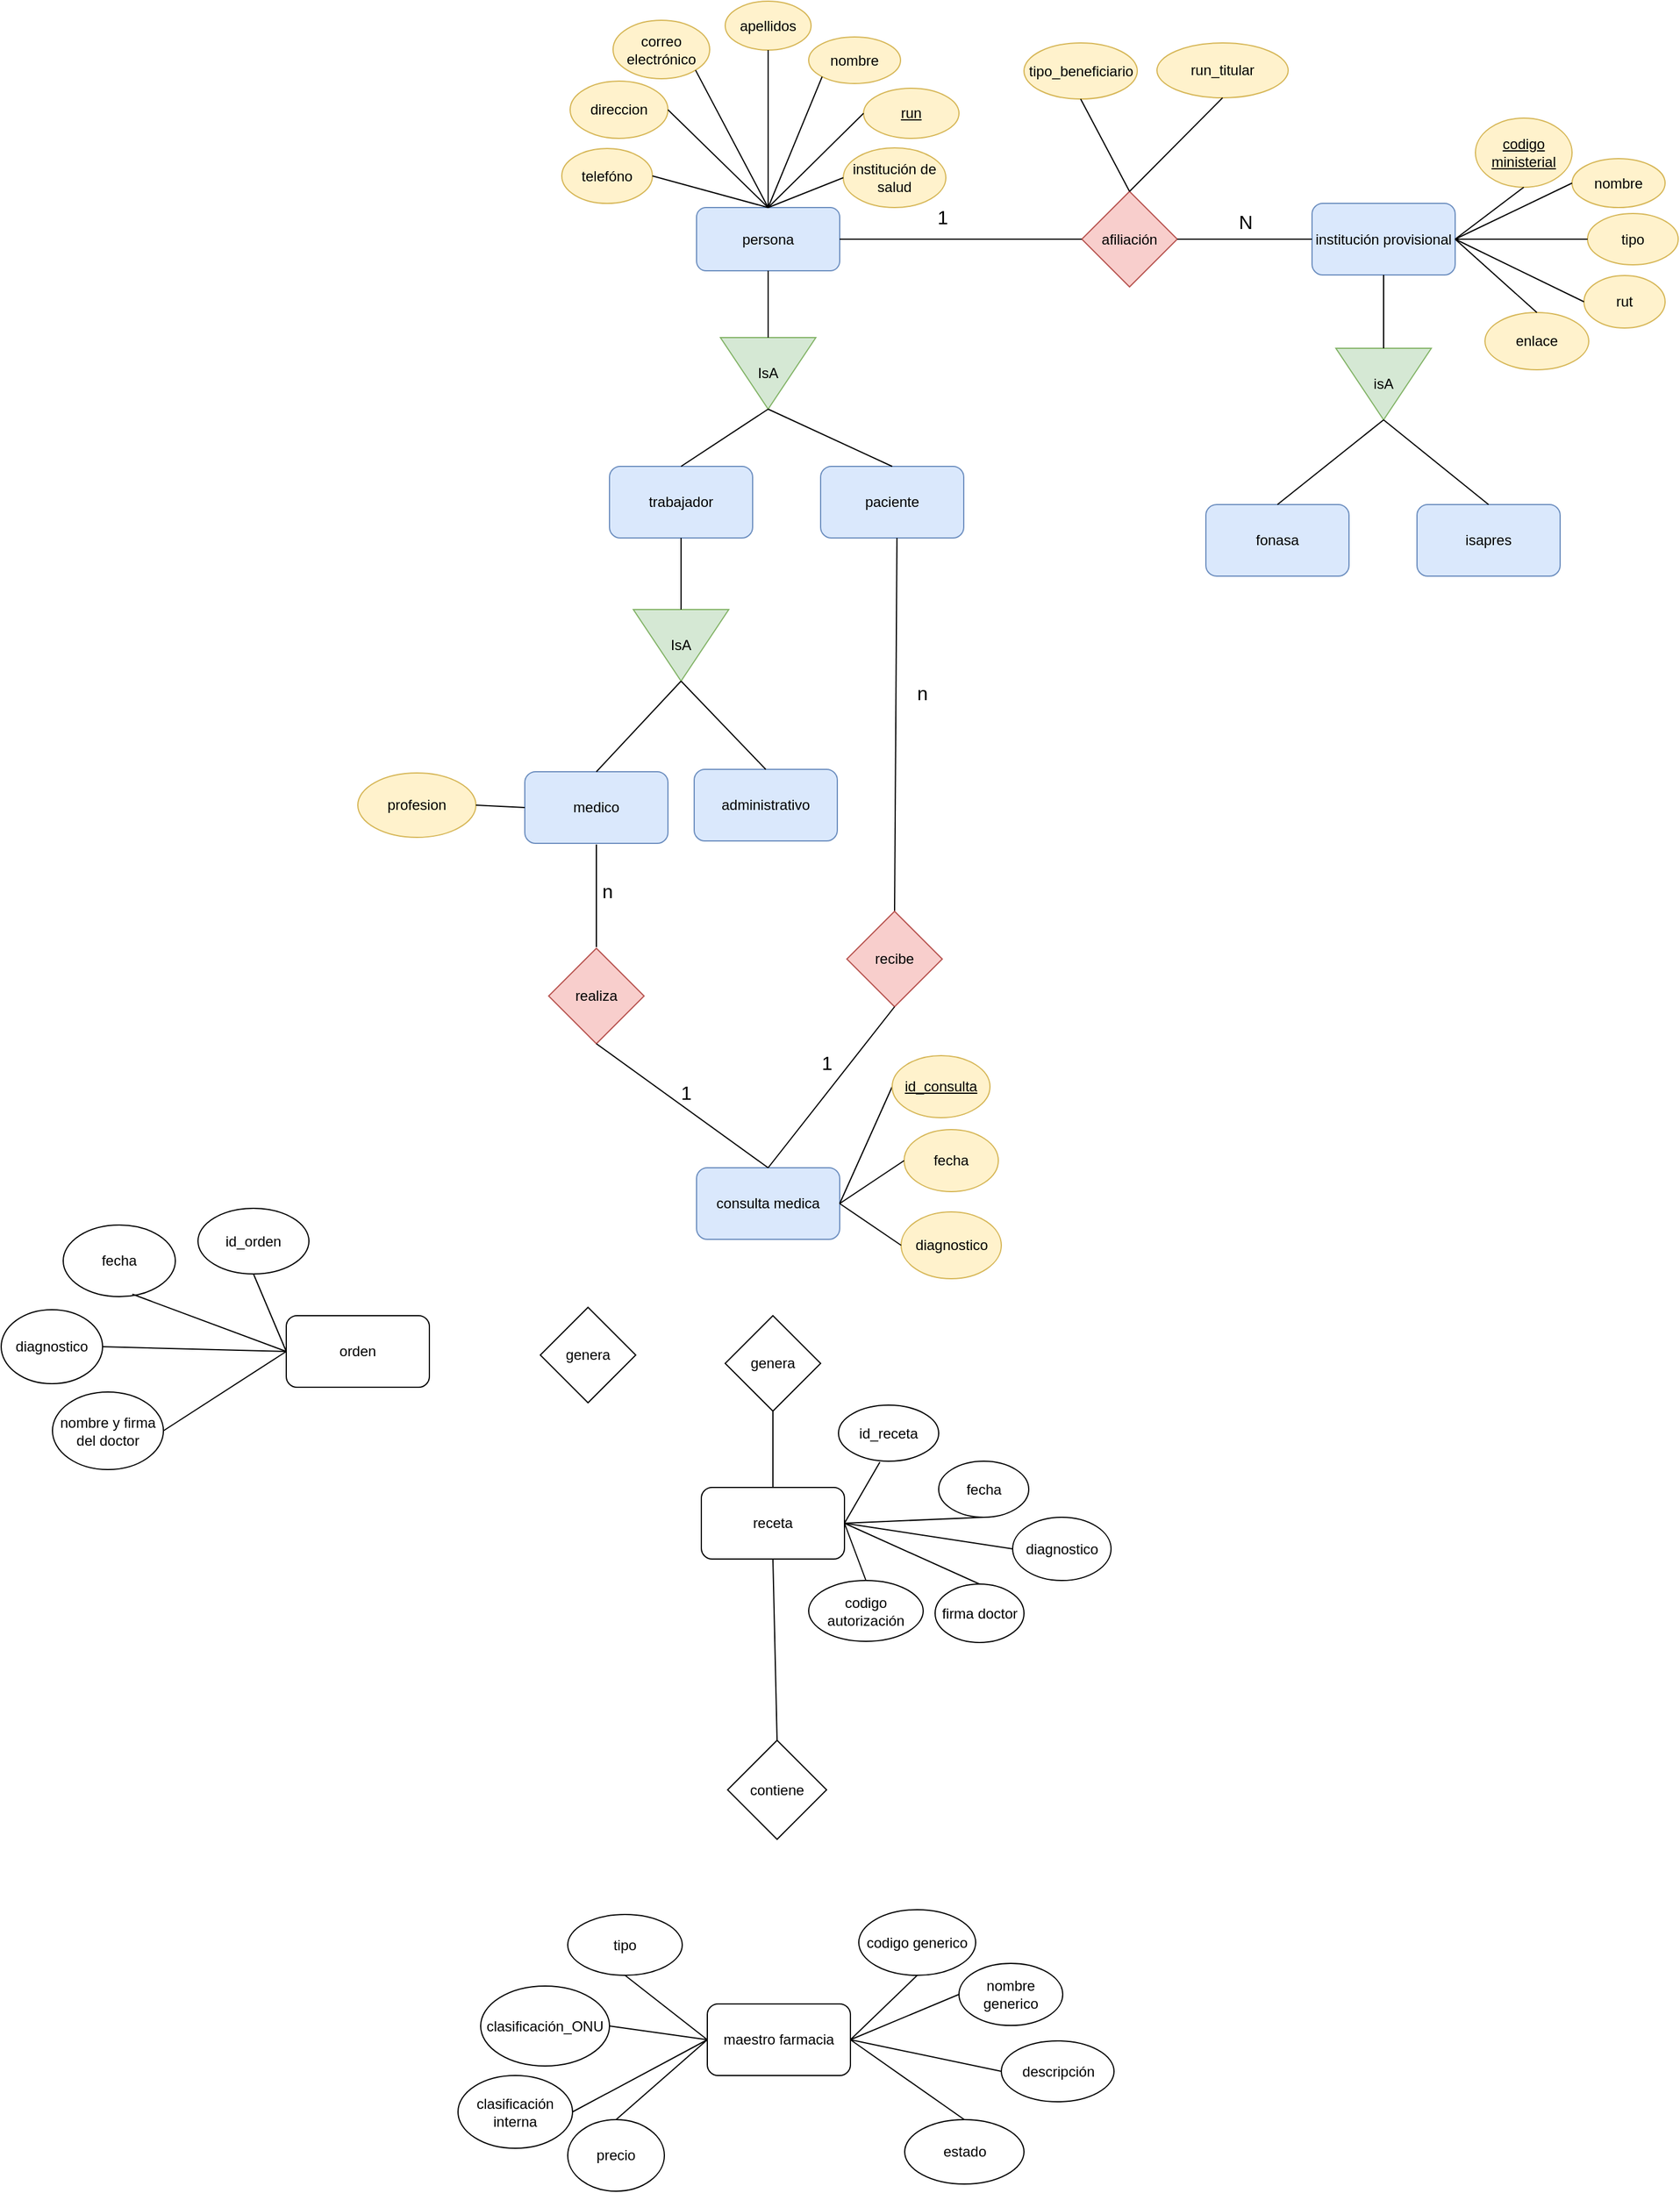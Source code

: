 <mxfile version="28.2.1">
  <diagram id="5fbcG3KwnYf6Rpxg08Wx" name="Página-1">
    <mxGraphModel dx="1270" dy="323" grid="0" gridSize="10" guides="1" tooltips="1" connect="1" arrows="1" fold="1" page="0" pageScale="1" pageWidth="827" pageHeight="1169" math="0" shadow="0">
      <root>
        <mxCell id="0" />
        <mxCell id="1" parent="0" />
        <mxCell id="uRwzK3sYCpa1AdK9t9Te-31" value="persona" style="rounded=1;whiteSpace=wrap;html=1;fillColor=#dae8fc;strokeColor=#6c8ebf;" vertex="1" parent="1">
          <mxGeometry x="138" y="909" width="120" height="53" as="geometry" />
        </mxCell>
        <mxCell id="uRwzK3sYCpa1AdK9t9Te-32" value="&lt;u&gt;run&lt;/u&gt;" style="ellipse;whiteSpace=wrap;html=1;fillColor=#fff2cc;strokeColor=#d6b656;" vertex="1" parent="1">
          <mxGeometry x="278" y="809" width="80" height="42" as="geometry" />
        </mxCell>
        <mxCell id="uRwzK3sYCpa1AdK9t9Te-33" value="nombre" style="ellipse;whiteSpace=wrap;html=1;fillColor=#fff2cc;strokeColor=#d6b656;" vertex="1" parent="1">
          <mxGeometry x="232" y="766" width="77" height="39" as="geometry" />
        </mxCell>
        <mxCell id="uRwzK3sYCpa1AdK9t9Te-34" value="apellidos" style="ellipse;whiteSpace=wrap;html=1;fillColor=#fff2cc;strokeColor=#d6b656;" vertex="1" parent="1">
          <mxGeometry x="162" y="736" width="72" height="41" as="geometry" />
        </mxCell>
        <mxCell id="uRwzK3sYCpa1AdK9t9Te-35" value="direccion" style="ellipse;whiteSpace=wrap;html=1;fillColor=#fff2cc;strokeColor=#d6b656;" vertex="1" parent="1">
          <mxGeometry x="32" y="803" width="82" height="48" as="geometry" />
        </mxCell>
        <mxCell id="uRwzK3sYCpa1AdK9t9Te-36" value="telefóno" style="ellipse;whiteSpace=wrap;html=1;fillColor=#fff2cc;strokeColor=#d6b656;" vertex="1" parent="1">
          <mxGeometry x="25" y="859.5" width="76" height="46" as="geometry" />
        </mxCell>
        <mxCell id="uRwzK3sYCpa1AdK9t9Te-37" value="correo electrónico" style="ellipse;whiteSpace=wrap;html=1;fillColor=#fff2cc;strokeColor=#d6b656;" vertex="1" parent="1">
          <mxGeometry x="68" y="752" width="81" height="49" as="geometry" />
        </mxCell>
        <mxCell id="uRwzK3sYCpa1AdK9t9Te-38" value="IsA" style="triangle;whiteSpace=wrap;html=1;direction=south;fillColor=#d5e8d4;strokeColor=#82b366;" vertex="1" parent="1">
          <mxGeometry x="158" y="1018" width="80" height="60" as="geometry" />
        </mxCell>
        <mxCell id="uRwzK3sYCpa1AdK9t9Te-40" value="trabajador" style="rounded=1;whiteSpace=wrap;html=1;fillColor=#dae8fc;strokeColor=#6c8ebf;" vertex="1" parent="1">
          <mxGeometry x="65" y="1126" width="120" height="60" as="geometry" />
        </mxCell>
        <mxCell id="uRwzK3sYCpa1AdK9t9Te-41" value="paciente" style="rounded=1;whiteSpace=wrap;html=1;fillColor=#dae8fc;strokeColor=#6c8ebf;" vertex="1" parent="1">
          <mxGeometry x="242" y="1126" width="120" height="60" as="geometry" />
        </mxCell>
        <mxCell id="uRwzK3sYCpa1AdK9t9Te-42" value="IsA" style="triangle;whiteSpace=wrap;html=1;direction=south;fillColor=#d5e8d4;strokeColor=#82b366;" vertex="1" parent="1">
          <mxGeometry x="85" y="1246" width="80" height="60" as="geometry" />
        </mxCell>
        <mxCell id="uRwzK3sYCpa1AdK9t9Te-43" value="medico" style="rounded=1;whiteSpace=wrap;html=1;fillColor=#dae8fc;strokeColor=#6c8ebf;" vertex="1" parent="1">
          <mxGeometry x="-6" y="1382" width="120" height="60" as="geometry" />
        </mxCell>
        <mxCell id="uRwzK3sYCpa1AdK9t9Te-44" value="administrativo" style="rounded=1;whiteSpace=wrap;html=1;fillColor=#dae8fc;strokeColor=#6c8ebf;" vertex="1" parent="1">
          <mxGeometry x="136" y="1380" width="120" height="60" as="geometry" />
        </mxCell>
        <mxCell id="uRwzK3sYCpa1AdK9t9Te-45" value="profesion" style="ellipse;whiteSpace=wrap;html=1;fillColor=#fff2cc;strokeColor=#d6b656;" vertex="1" parent="1">
          <mxGeometry x="-146" y="1383" width="99" height="54" as="geometry" />
        </mxCell>
        <mxCell id="uRwzK3sYCpa1AdK9t9Te-47" value="" style="endArrow=none;html=1;rounded=0;fontSize=12;startSize=8;endSize=8;curved=1;" edge="1" parent="1">
          <mxGeometry width="50" height="50" relative="1" as="geometry">
            <mxPoint x="304" y="1501" as="sourcePoint" />
            <mxPoint x="306" y="1186" as="targetPoint" />
          </mxGeometry>
        </mxCell>
        <mxCell id="uRwzK3sYCpa1AdK9t9Te-48" value="" style="endArrow=none;html=1;rounded=0;fontSize=12;startSize=8;endSize=8;curved=1;" edge="1" parent="1">
          <mxGeometry width="50" height="50" relative="1" as="geometry">
            <mxPoint x="54" y="1529" as="sourcePoint" />
            <mxPoint x="54" y="1443" as="targetPoint" />
          </mxGeometry>
        </mxCell>
        <mxCell id="uRwzK3sYCpa1AdK9t9Te-49" value="recibe" style="rhombus;whiteSpace=wrap;html=1;fillColor=#f8cecc;strokeColor=#b85450;" vertex="1" parent="1">
          <mxGeometry x="264" y="1499" width="80" height="80" as="geometry" />
        </mxCell>
        <mxCell id="uRwzK3sYCpa1AdK9t9Te-50" value="realiza" style="rhombus;whiteSpace=wrap;html=1;fillColor=#f8cecc;strokeColor=#b85450;" vertex="1" parent="1">
          <mxGeometry x="14" y="1530" width="80" height="80" as="geometry" />
        </mxCell>
        <mxCell id="uRwzK3sYCpa1AdK9t9Te-51" value="consulta medica" style="rounded=1;whiteSpace=wrap;html=1;fillColor=#dae8fc;strokeColor=#6c8ebf;" vertex="1" parent="1">
          <mxGeometry x="138" y="1714" width="120" height="60" as="geometry" />
        </mxCell>
        <mxCell id="uRwzK3sYCpa1AdK9t9Te-52" value="" style="endArrow=none;html=1;rounded=0;fontSize=12;startSize=8;endSize=8;curved=1;entryX=0.5;entryY=1;entryDx=0;entryDy=0;exitX=0.5;exitY=0;exitDx=0;exitDy=0;" edge="1" parent="1" source="uRwzK3sYCpa1AdK9t9Te-51" target="uRwzK3sYCpa1AdK9t9Te-49">
          <mxGeometry width="50" height="50" relative="1" as="geometry">
            <mxPoint x="210" y="1680" as="sourcePoint" />
            <mxPoint x="260" y="1630" as="targetPoint" />
          </mxGeometry>
        </mxCell>
        <mxCell id="uRwzK3sYCpa1AdK9t9Te-53" value="" style="endArrow=none;html=1;rounded=0;fontSize=12;startSize=8;endSize=8;curved=1;entryX=0.5;entryY=1;entryDx=0;entryDy=0;exitX=0.5;exitY=0;exitDx=0;exitDy=0;" edge="1" parent="1" source="uRwzK3sYCpa1AdK9t9Te-51" target="uRwzK3sYCpa1AdK9t9Te-50">
          <mxGeometry width="50" height="50" relative="1" as="geometry">
            <mxPoint x="210" y="1680" as="sourcePoint" />
            <mxPoint x="260" y="1630" as="targetPoint" />
          </mxGeometry>
        </mxCell>
        <mxCell id="uRwzK3sYCpa1AdK9t9Te-54" value="" style="endArrow=none;html=1;rounded=0;fontSize=12;startSize=8;endSize=8;curved=1;entryX=1;entryY=0.5;entryDx=0;entryDy=0;exitX=0;exitY=0.5;exitDx=0;exitDy=0;" edge="1" parent="1" source="uRwzK3sYCpa1AdK9t9Te-55" target="uRwzK3sYCpa1AdK9t9Te-51">
          <mxGeometry width="50" height="50" relative="1" as="geometry">
            <mxPoint x="333" y="1696" as="sourcePoint" />
            <mxPoint x="260" y="1809" as="targetPoint" />
          </mxGeometry>
        </mxCell>
        <mxCell id="uRwzK3sYCpa1AdK9t9Te-55" value="&lt;u&gt;id_consulta&lt;/u&gt;" style="ellipse;whiteSpace=wrap;html=1;fillColor=#fff2cc;strokeColor=#d6b656;" vertex="1" parent="1">
          <mxGeometry x="302" y="1620" width="82" height="52" as="geometry" />
        </mxCell>
        <mxCell id="uRwzK3sYCpa1AdK9t9Te-56" value="fecha" style="ellipse;whiteSpace=wrap;html=1;fillColor=#fff2cc;strokeColor=#d6b656;" vertex="1" parent="1">
          <mxGeometry x="312" y="1682" width="79" height="52" as="geometry" />
        </mxCell>
        <mxCell id="uRwzK3sYCpa1AdK9t9Te-57" value="" style="endArrow=none;html=1;rounded=0;fontSize=12;startSize=8;endSize=8;curved=1;entryX=0;entryY=0.5;entryDx=0;entryDy=0;exitX=1;exitY=0.5;exitDx=0;exitDy=0;" edge="1" parent="1" source="uRwzK3sYCpa1AdK9t9Te-51" target="uRwzK3sYCpa1AdK9t9Te-56">
          <mxGeometry width="50" height="50" relative="1" as="geometry">
            <mxPoint x="260" y="1738" as="sourcePoint" />
            <mxPoint x="260" y="1809" as="targetPoint" />
          </mxGeometry>
        </mxCell>
        <mxCell id="uRwzK3sYCpa1AdK9t9Te-58" value="diagnostico" style="ellipse;whiteSpace=wrap;html=1;fillColor=#fff2cc;strokeColor=#d6b656;" vertex="1" parent="1">
          <mxGeometry x="309.5" y="1751" width="84" height="56" as="geometry" />
        </mxCell>
        <mxCell id="uRwzK3sYCpa1AdK9t9Te-59" value="" style="endArrow=none;html=1;rounded=0;fontSize=12;startSize=8;endSize=8;curved=1;entryX=1;entryY=0.5;entryDx=0;entryDy=0;exitX=0;exitY=0.5;exitDx=0;exitDy=0;" edge="1" parent="1" source="uRwzK3sYCpa1AdK9t9Te-58" target="uRwzK3sYCpa1AdK9t9Te-51">
          <mxGeometry width="50" height="50" relative="1" as="geometry">
            <mxPoint x="210" y="1859" as="sourcePoint" />
            <mxPoint x="260" y="1809" as="targetPoint" />
          </mxGeometry>
        </mxCell>
        <mxCell id="uRwzK3sYCpa1AdK9t9Te-62" value="genera" style="rhombus;whiteSpace=wrap;html=1;" vertex="1" parent="1">
          <mxGeometry x="162" y="1838" width="80" height="80" as="geometry" />
        </mxCell>
        <mxCell id="uRwzK3sYCpa1AdK9t9Te-63" value="receta" style="rounded=1;whiteSpace=wrap;html=1;" vertex="1" parent="1">
          <mxGeometry x="142" y="1982" width="120" height="60" as="geometry" />
        </mxCell>
        <mxCell id="uRwzK3sYCpa1AdK9t9Te-64" value="id_receta" style="ellipse;whiteSpace=wrap;html=1;" vertex="1" parent="1">
          <mxGeometry x="257" y="1913" width="84" height="47" as="geometry" />
        </mxCell>
        <mxCell id="uRwzK3sYCpa1AdK9t9Te-65" value="fecha" style="ellipse;whiteSpace=wrap;html=1;" vertex="1" parent="1">
          <mxGeometry x="341" y="1960" width="75.5" height="47" as="geometry" />
        </mxCell>
        <mxCell id="uRwzK3sYCpa1AdK9t9Te-66" value="diagnostico" style="ellipse;whiteSpace=wrap;html=1;" vertex="1" parent="1">
          <mxGeometry x="403" y="2007" width="82.5" height="53" as="geometry" />
        </mxCell>
        <mxCell id="uRwzK3sYCpa1AdK9t9Te-67" value="firma doctor" style="ellipse;whiteSpace=wrap;html=1;" vertex="1" parent="1">
          <mxGeometry x="338" y="2063" width="74.5" height="49" as="geometry" />
        </mxCell>
        <mxCell id="uRwzK3sYCpa1AdK9t9Te-68" value="codigo autorización" style="ellipse;whiteSpace=wrap;html=1;" vertex="1" parent="1">
          <mxGeometry x="232" y="2060" width="96" height="51" as="geometry" />
        </mxCell>
        <mxCell id="uRwzK3sYCpa1AdK9t9Te-69" value="contiene" style="rhombus;whiteSpace=wrap;html=1;" vertex="1" parent="1">
          <mxGeometry x="164" y="2194" width="83" height="83" as="geometry" />
        </mxCell>
        <mxCell id="uRwzK3sYCpa1AdK9t9Te-71" value="maestro farmacia" style="rounded=1;whiteSpace=wrap;html=1;" vertex="1" parent="1">
          <mxGeometry x="147" y="2415" width="120" height="60" as="geometry" />
        </mxCell>
        <mxCell id="uRwzK3sYCpa1AdK9t9Te-72" value="codigo generico" style="ellipse;whiteSpace=wrap;html=1;" vertex="1" parent="1">
          <mxGeometry x="274" y="2336" width="98" height="55" as="geometry" />
        </mxCell>
        <mxCell id="uRwzK3sYCpa1AdK9t9Te-73" value="nombre generico" style="ellipse;whiteSpace=wrap;html=1;" vertex="1" parent="1">
          <mxGeometry x="358" y="2381" width="87" height="52" as="geometry" />
        </mxCell>
        <mxCell id="uRwzK3sYCpa1AdK9t9Te-74" value="descripción" style="ellipse;whiteSpace=wrap;html=1;" vertex="1" parent="1">
          <mxGeometry x="393.5" y="2446" width="94.5" height="51" as="geometry" />
        </mxCell>
        <mxCell id="uRwzK3sYCpa1AdK9t9Te-75" value="tipo" style="ellipse;whiteSpace=wrap;html=1;" vertex="1" parent="1">
          <mxGeometry x="30" y="2340" width="96" height="51" as="geometry" />
        </mxCell>
        <mxCell id="uRwzK3sYCpa1AdK9t9Te-76" value="clasificación_ONU" style="ellipse;whiteSpace=wrap;html=1;" vertex="1" parent="1">
          <mxGeometry x="-43" y="2400" width="108" height="67" as="geometry" />
        </mxCell>
        <mxCell id="uRwzK3sYCpa1AdK9t9Te-77" value="clasificación interna" style="ellipse;whiteSpace=wrap;html=1;" vertex="1" parent="1">
          <mxGeometry x="-62" y="2475" width="96" height="61" as="geometry" />
        </mxCell>
        <mxCell id="uRwzK3sYCpa1AdK9t9Te-78" value="precio" style="ellipse;whiteSpace=wrap;html=1;" vertex="1" parent="1">
          <mxGeometry x="30" y="2512" width="81" height="60" as="geometry" />
        </mxCell>
        <mxCell id="uRwzK3sYCpa1AdK9t9Te-79" value="estado" style="ellipse;whiteSpace=wrap;html=1;" vertex="1" parent="1">
          <mxGeometry x="312.5" y="2512" width="100" height="54" as="geometry" />
        </mxCell>
        <mxCell id="uRwzK3sYCpa1AdK9t9Te-80" value="genera" style="rhombus;whiteSpace=wrap;html=1;" vertex="1" parent="1">
          <mxGeometry x="7" y="1831" width="80" height="80" as="geometry" />
        </mxCell>
        <mxCell id="uRwzK3sYCpa1AdK9t9Te-81" value="orden" style="rounded=1;whiteSpace=wrap;html=1;" vertex="1" parent="1">
          <mxGeometry x="-206" y="1838" width="120" height="60" as="geometry" />
        </mxCell>
        <mxCell id="uRwzK3sYCpa1AdK9t9Te-82" value="" style="endArrow=none;html=1;rounded=0;fontSize=12;startSize=8;endSize=8;curved=1;entryX=0.5;entryY=1;entryDx=0;entryDy=0;exitX=0.5;exitY=0;exitDx=0;exitDy=0;" edge="1" parent="1" source="uRwzK3sYCpa1AdK9t9Te-63" target="uRwzK3sYCpa1AdK9t9Te-62">
          <mxGeometry width="50" height="50" relative="1" as="geometry">
            <mxPoint x="201" y="1982" as="sourcePoint" />
            <mxPoint x="201" y="1927" as="targetPoint" />
          </mxGeometry>
        </mxCell>
        <mxCell id="uRwzK3sYCpa1AdK9t9Te-83" value="" style="endArrow=none;html=1;rounded=0;fontSize=12;startSize=8;endSize=8;curved=1;entryX=0.413;entryY=1.016;entryDx=0;entryDy=0;entryPerimeter=0;exitX=1;exitY=0.5;exitDx=0;exitDy=0;" edge="1" parent="1" source="uRwzK3sYCpa1AdK9t9Te-63" target="uRwzK3sYCpa1AdK9t9Te-64">
          <mxGeometry width="50" height="50" relative="1" as="geometry">
            <mxPoint x="201" y="1982" as="sourcePoint" />
            <mxPoint x="251" y="1932" as="targetPoint" />
          </mxGeometry>
        </mxCell>
        <mxCell id="uRwzK3sYCpa1AdK9t9Te-84" value="" style="endArrow=none;html=1;rounded=0;fontSize=12;startSize=8;endSize=8;curved=1;entryX=0.5;entryY=1;entryDx=0;entryDy=0;exitX=1;exitY=0.5;exitDx=0;exitDy=0;" edge="1" parent="1" source="uRwzK3sYCpa1AdK9t9Te-63" target="uRwzK3sYCpa1AdK9t9Te-65">
          <mxGeometry width="50" height="50" relative="1" as="geometry">
            <mxPoint x="201" y="1982" as="sourcePoint" />
            <mxPoint x="251" y="1932" as="targetPoint" />
          </mxGeometry>
        </mxCell>
        <mxCell id="uRwzK3sYCpa1AdK9t9Te-85" value="" style="endArrow=none;html=1;rounded=0;fontSize=12;startSize=8;endSize=8;curved=1;entryX=0;entryY=0.5;entryDx=0;entryDy=0;exitX=1;exitY=0.5;exitDx=0;exitDy=0;" edge="1" parent="1" source="uRwzK3sYCpa1AdK9t9Te-63" target="uRwzK3sYCpa1AdK9t9Te-66">
          <mxGeometry width="50" height="50" relative="1" as="geometry">
            <mxPoint x="201" y="1982" as="sourcePoint" />
            <mxPoint x="251" y="1932" as="targetPoint" />
          </mxGeometry>
        </mxCell>
        <mxCell id="uRwzK3sYCpa1AdK9t9Te-86" value="" style="endArrow=none;html=1;rounded=0;fontSize=12;startSize=8;endSize=8;curved=1;entryX=0.5;entryY=0;entryDx=0;entryDy=0;exitX=1;exitY=0.5;exitDx=0;exitDy=0;" edge="1" parent="1" source="uRwzK3sYCpa1AdK9t9Te-63" target="uRwzK3sYCpa1AdK9t9Te-67">
          <mxGeometry width="50" height="50" relative="1" as="geometry">
            <mxPoint x="201" y="1982" as="sourcePoint" />
            <mxPoint x="251" y="1932" as="targetPoint" />
          </mxGeometry>
        </mxCell>
        <mxCell id="uRwzK3sYCpa1AdK9t9Te-87" value="" style="endArrow=none;html=1;rounded=0;fontSize=12;startSize=8;endSize=8;curved=1;entryX=0.5;entryY=0;entryDx=0;entryDy=0;exitX=1;exitY=0.5;exitDx=0;exitDy=0;" edge="1" parent="1" source="uRwzK3sYCpa1AdK9t9Te-63" target="uRwzK3sYCpa1AdK9t9Te-68">
          <mxGeometry width="50" height="50" relative="1" as="geometry">
            <mxPoint x="201" y="1982" as="sourcePoint" />
            <mxPoint x="251" y="1932" as="targetPoint" />
          </mxGeometry>
        </mxCell>
        <mxCell id="uRwzK3sYCpa1AdK9t9Te-88" value="" style="endArrow=none;html=1;rounded=0;fontSize=12;startSize=8;endSize=8;curved=1;entryX=0.5;entryY=1;entryDx=0;entryDy=0;exitX=0.5;exitY=0;exitDx=0;exitDy=0;" edge="1" parent="1" source="uRwzK3sYCpa1AdK9t9Te-69" target="uRwzK3sYCpa1AdK9t9Te-63">
          <mxGeometry width="50" height="50" relative="1" as="geometry">
            <mxPoint x="261" y="2279" as="sourcePoint" />
            <mxPoint x="208" y="2083" as="targetPoint" />
          </mxGeometry>
        </mxCell>
        <mxCell id="uRwzK3sYCpa1AdK9t9Te-89" value="" style="endArrow=none;html=1;rounded=0;fontSize=12;startSize=8;endSize=8;curved=1;entryX=0.5;entryY=1;entryDx=0;entryDy=0;exitX=1;exitY=0.5;exitDx=0;exitDy=0;" edge="1" parent="1" source="uRwzK3sYCpa1AdK9t9Te-71" target="uRwzK3sYCpa1AdK9t9Te-72">
          <mxGeometry width="50" height="50" relative="1" as="geometry">
            <mxPoint x="261" y="2428" as="sourcePoint" />
            <mxPoint x="311" y="2378" as="targetPoint" />
          </mxGeometry>
        </mxCell>
        <mxCell id="uRwzK3sYCpa1AdK9t9Te-90" value="" style="endArrow=none;html=1;rounded=0;fontSize=12;startSize=8;endSize=8;curved=1;exitX=1;exitY=0.5;exitDx=0;exitDy=0;entryX=0;entryY=0.5;entryDx=0;entryDy=0;" edge="1" parent="1" source="uRwzK3sYCpa1AdK9t9Te-71" target="uRwzK3sYCpa1AdK9t9Te-73">
          <mxGeometry width="50" height="50" relative="1" as="geometry">
            <mxPoint x="261" y="2428" as="sourcePoint" />
            <mxPoint x="361" y="2407" as="targetPoint" />
          </mxGeometry>
        </mxCell>
        <mxCell id="uRwzK3sYCpa1AdK9t9Te-91" value="" style="endArrow=none;html=1;rounded=0;fontSize=12;startSize=8;endSize=8;curved=1;exitX=1;exitY=0.5;exitDx=0;exitDy=0;entryX=0;entryY=0.5;entryDx=0;entryDy=0;" edge="1" parent="1" source="uRwzK3sYCpa1AdK9t9Te-71" target="uRwzK3sYCpa1AdK9t9Te-74">
          <mxGeometry width="50" height="50" relative="1" as="geometry">
            <mxPoint x="261" y="2428" as="sourcePoint" />
            <mxPoint x="311" y="2378" as="targetPoint" />
          </mxGeometry>
        </mxCell>
        <mxCell id="uRwzK3sYCpa1AdK9t9Te-92" value="" style="endArrow=none;html=1;rounded=0;fontSize=12;startSize=8;endSize=8;curved=1;exitX=1;exitY=0.5;exitDx=0;exitDy=0;entryX=0.5;entryY=0;entryDx=0;entryDy=0;" edge="1" parent="1" source="uRwzK3sYCpa1AdK9t9Te-71" target="uRwzK3sYCpa1AdK9t9Te-79">
          <mxGeometry width="50" height="50" relative="1" as="geometry">
            <mxPoint x="261" y="2428" as="sourcePoint" />
            <mxPoint x="311" y="2378" as="targetPoint" />
          </mxGeometry>
        </mxCell>
        <mxCell id="uRwzK3sYCpa1AdK9t9Te-93" value="" style="endArrow=none;html=1;rounded=0;fontSize=12;startSize=8;endSize=8;curved=1;exitX=0;exitY=0.5;exitDx=0;exitDy=0;entryX=0.5;entryY=1;entryDx=0;entryDy=0;" edge="1" parent="1" source="uRwzK3sYCpa1AdK9t9Te-71" target="uRwzK3sYCpa1AdK9t9Te-75">
          <mxGeometry width="50" height="50" relative="1" as="geometry">
            <mxPoint x="147" y="2446" as="sourcePoint" />
            <mxPoint x="197" y="2396" as="targetPoint" />
          </mxGeometry>
        </mxCell>
        <mxCell id="uRwzK3sYCpa1AdK9t9Te-94" value="" style="endArrow=none;html=1;rounded=0;fontSize=12;startSize=8;endSize=8;curved=1;exitX=0.5;exitY=0;exitDx=0;exitDy=0;entryX=0;entryY=0.5;entryDx=0;entryDy=0;" edge="1" parent="1" source="uRwzK3sYCpa1AdK9t9Te-78" target="uRwzK3sYCpa1AdK9t9Te-71">
          <mxGeometry width="50" height="50" relative="1" as="geometry">
            <mxPoint x="97" y="2494" as="sourcePoint" />
            <mxPoint x="147" y="2444" as="targetPoint" />
          </mxGeometry>
        </mxCell>
        <mxCell id="uRwzK3sYCpa1AdK9t9Te-95" value="" style="endArrow=none;html=1;rounded=0;fontSize=12;startSize=8;endSize=8;curved=1;entryX=0;entryY=0.5;entryDx=0;entryDy=0;exitX=1;exitY=0.5;exitDx=0;exitDy=0;" edge="1" parent="1" source="uRwzK3sYCpa1AdK9t9Te-77" target="uRwzK3sYCpa1AdK9t9Te-71">
          <mxGeometry width="50" height="50" relative="1" as="geometry">
            <mxPoint x="37" y="2492" as="sourcePoint" />
            <mxPoint x="87" y="2442" as="targetPoint" />
          </mxGeometry>
        </mxCell>
        <mxCell id="uRwzK3sYCpa1AdK9t9Te-96" value="" style="endArrow=none;html=1;rounded=0;fontSize=12;startSize=8;endSize=8;curved=1;entryX=0;entryY=0.5;entryDx=0;entryDy=0;exitX=1;exitY=0.5;exitDx=0;exitDy=0;" edge="1" parent="1" source="uRwzK3sYCpa1AdK9t9Te-76" target="uRwzK3sYCpa1AdK9t9Te-71">
          <mxGeometry width="50" height="50" relative="1" as="geometry">
            <mxPoint x="68" y="2439" as="sourcePoint" />
            <mxPoint x="118" y="2389" as="targetPoint" />
          </mxGeometry>
        </mxCell>
        <mxCell id="uRwzK3sYCpa1AdK9t9Te-98" value="id_orden" style="ellipse;whiteSpace=wrap;html=1;" vertex="1" parent="1">
          <mxGeometry x="-280" y="1748" width="93" height="55" as="geometry" />
        </mxCell>
        <mxCell id="uRwzK3sYCpa1AdK9t9Te-99" value="fecha" style="ellipse;whiteSpace=wrap;html=1;" vertex="1" parent="1">
          <mxGeometry x="-393" y="1762" width="94" height="60" as="geometry" />
        </mxCell>
        <mxCell id="uRwzK3sYCpa1AdK9t9Te-100" value="diagnostico" style="ellipse;whiteSpace=wrap;html=1;" vertex="1" parent="1">
          <mxGeometry x="-445" y="1833" width="85" height="62" as="geometry" />
        </mxCell>
        <mxCell id="uRwzK3sYCpa1AdK9t9Te-101" value="nombre y firma del doctor" style="ellipse;whiteSpace=wrap;html=1;" vertex="1" parent="1">
          <mxGeometry x="-402" y="1902" width="93" height="65" as="geometry" />
        </mxCell>
        <mxCell id="uRwzK3sYCpa1AdK9t9Te-102" value="" style="endArrow=none;html=1;rounded=0;fontSize=12;startSize=8;endSize=8;curved=1;entryX=0;entryY=0.5;entryDx=0;entryDy=0;exitX=0.5;exitY=1;exitDx=0;exitDy=0;" edge="1" parent="1" source="uRwzK3sYCpa1AdK9t9Te-98" target="uRwzK3sYCpa1AdK9t9Te-81">
          <mxGeometry width="50" height="50" relative="1" as="geometry">
            <mxPoint x="-208" y="1952" as="sourcePoint" />
            <mxPoint x="-158" y="1902" as="targetPoint" />
          </mxGeometry>
        </mxCell>
        <mxCell id="uRwzK3sYCpa1AdK9t9Te-103" value="" style="endArrow=none;html=1;rounded=0;fontSize=12;startSize=8;endSize=8;curved=1;entryX=0;entryY=0.5;entryDx=0;entryDy=0;exitX=0.617;exitY=0.967;exitDx=0;exitDy=0;exitPerimeter=0;" edge="1" parent="1" source="uRwzK3sYCpa1AdK9t9Te-99" target="uRwzK3sYCpa1AdK9t9Te-81">
          <mxGeometry width="50" height="50" relative="1" as="geometry">
            <mxPoint x="-208" y="1952" as="sourcePoint" />
            <mxPoint x="-158" y="1902" as="targetPoint" />
          </mxGeometry>
        </mxCell>
        <mxCell id="uRwzK3sYCpa1AdK9t9Te-104" value="" style="endArrow=none;html=1;rounded=0;fontSize=12;startSize=8;endSize=8;curved=1;entryX=0;entryY=0.5;entryDx=0;entryDy=0;exitX=1;exitY=0.5;exitDx=0;exitDy=0;" edge="1" parent="1" source="uRwzK3sYCpa1AdK9t9Te-100" target="uRwzK3sYCpa1AdK9t9Te-81">
          <mxGeometry width="50" height="50" relative="1" as="geometry">
            <mxPoint x="-204" y="1962" as="sourcePoint" />
            <mxPoint x="-154" y="1912" as="targetPoint" />
          </mxGeometry>
        </mxCell>
        <mxCell id="uRwzK3sYCpa1AdK9t9Te-105" value="" style="endArrow=none;html=1;rounded=0;fontSize=12;startSize=8;endSize=8;curved=1;entryX=0;entryY=0.5;entryDx=0;entryDy=0;exitX=1;exitY=0.5;exitDx=0;exitDy=0;" edge="1" parent="1" source="uRwzK3sYCpa1AdK9t9Te-101" target="uRwzK3sYCpa1AdK9t9Te-81">
          <mxGeometry width="50" height="50" relative="1" as="geometry">
            <mxPoint x="-204" y="1962" as="sourcePoint" />
            <mxPoint x="-154" y="1912" as="targetPoint" />
          </mxGeometry>
        </mxCell>
        <mxCell id="uRwzK3sYCpa1AdK9t9Te-106" value="afiliación" style="rhombus;whiteSpace=wrap;html=1;fillColor=#f8cecc;strokeColor=#b85450;" vertex="1" parent="1">
          <mxGeometry x="461" y="895.5" width="80" height="80" as="geometry" />
        </mxCell>
        <mxCell id="uRwzK3sYCpa1AdK9t9Te-107" value="institución provisional" style="rounded=1;whiteSpace=wrap;html=1;fillColor=#dae8fc;strokeColor=#6c8ebf;" vertex="1" parent="1">
          <mxGeometry x="654" y="905.5" width="120" height="60" as="geometry" />
        </mxCell>
        <mxCell id="uRwzK3sYCpa1AdK9t9Te-108" value="&lt;u&gt;codigo ministerial&lt;/u&gt;" style="ellipse;whiteSpace=wrap;html=1;fillColor=#fff2cc;strokeColor=#d6b656;" vertex="1" parent="1">
          <mxGeometry x="791" y="834" width="81" height="58" as="geometry" />
        </mxCell>
        <mxCell id="uRwzK3sYCpa1AdK9t9Te-109" value="nombre" style="ellipse;whiteSpace=wrap;html=1;fillColor=#fff2cc;strokeColor=#d6b656;" vertex="1" parent="1">
          <mxGeometry x="872" y="868" width="78" height="41" as="geometry" />
        </mxCell>
        <mxCell id="uRwzK3sYCpa1AdK9t9Te-110" value="tipo" style="ellipse;whiteSpace=wrap;html=1;fillColor=#fff2cc;strokeColor=#d6b656;" vertex="1" parent="1">
          <mxGeometry x="885" y="914" width="76" height="43" as="geometry" />
        </mxCell>
        <mxCell id="uRwzK3sYCpa1AdK9t9Te-111" value="rut" style="ellipse;whiteSpace=wrap;html=1;fillColor=#fff2cc;strokeColor=#d6b656;" vertex="1" parent="1">
          <mxGeometry x="882" y="966" width="68" height="44" as="geometry" />
        </mxCell>
        <mxCell id="uRwzK3sYCpa1AdK9t9Te-112" value="enlace" style="ellipse;whiteSpace=wrap;html=1;fillColor=#fff2cc;strokeColor=#d6b656;" vertex="1" parent="1">
          <mxGeometry x="799" y="997" width="87" height="48" as="geometry" />
        </mxCell>
        <mxCell id="uRwzK3sYCpa1AdK9t9Te-113" value="isA" style="triangle;whiteSpace=wrap;html=1;direction=south;fillColor=#d5e8d4;strokeColor=#82b366;" vertex="1" parent="1">
          <mxGeometry x="674" y="1027" width="80" height="60" as="geometry" />
        </mxCell>
        <mxCell id="uRwzK3sYCpa1AdK9t9Te-114" value="fonasa" style="rounded=1;whiteSpace=wrap;html=1;fillColor=#dae8fc;strokeColor=#6c8ebf;" vertex="1" parent="1">
          <mxGeometry x="565" y="1158" width="120" height="60" as="geometry" />
        </mxCell>
        <mxCell id="uRwzK3sYCpa1AdK9t9Te-115" value="" style="endArrow=none;html=1;rounded=0;fontSize=12;startSize=8;endSize=8;curved=1;exitX=1;exitY=0.5;exitDx=0;exitDy=0;" edge="1" parent="1" source="uRwzK3sYCpa1AdK9t9Te-31" target="uRwzK3sYCpa1AdK9t9Te-106">
          <mxGeometry width="50" height="50" relative="1" as="geometry">
            <mxPoint x="418" y="1075" as="sourcePoint" />
            <mxPoint x="468" y="1025" as="targetPoint" />
          </mxGeometry>
        </mxCell>
        <mxCell id="uRwzK3sYCpa1AdK9t9Te-116" value="1" style="text;html=1;align=center;verticalAlign=middle;resizable=0;points=[];autosize=1;strokeColor=none;fillColor=none;fontSize=16;" vertex="1" parent="1">
          <mxGeometry x="330.5" y="901.5" width="27" height="31" as="geometry" />
        </mxCell>
        <mxCell id="uRwzK3sYCpa1AdK9t9Te-117" value="" style="endArrow=none;html=1;rounded=0;fontSize=12;startSize=8;endSize=8;curved=1;exitX=1;exitY=0.5;exitDx=0;exitDy=0;entryX=0;entryY=0.5;entryDx=0;entryDy=0;" edge="1" parent="1" source="uRwzK3sYCpa1AdK9t9Te-106" target="uRwzK3sYCpa1AdK9t9Te-107">
          <mxGeometry width="50" height="50" relative="1" as="geometry">
            <mxPoint x="545" y="1075" as="sourcePoint" />
            <mxPoint x="595" y="1025" as="targetPoint" />
          </mxGeometry>
        </mxCell>
        <mxCell id="uRwzK3sYCpa1AdK9t9Te-118" value="N" style="text;html=1;align=center;verticalAlign=middle;resizable=0;points=[];autosize=1;strokeColor=none;fillColor=none;fontSize=16;" vertex="1" parent="1">
          <mxGeometry x="583" y="905.5" width="30" height="31" as="geometry" />
        </mxCell>
        <mxCell id="uRwzK3sYCpa1AdK9t9Te-120" value="tipo_beneficiario" style="ellipse;whiteSpace=wrap;html=1;fillColor=#fff2cc;strokeColor=#d6b656;" vertex="1" parent="1">
          <mxGeometry x="412.5" y="771" width="95" height="47" as="geometry" />
        </mxCell>
        <mxCell id="uRwzK3sYCpa1AdK9t9Te-121" value="run_titular" style="ellipse;whiteSpace=wrap;html=1;fillColor=#fff2cc;strokeColor=#d6b656;" vertex="1" parent="1">
          <mxGeometry x="524" y="771" width="110" height="46" as="geometry" />
        </mxCell>
        <mxCell id="uRwzK3sYCpa1AdK9t9Te-122" value="" style="endArrow=none;html=1;rounded=0;fontSize=12;startSize=8;endSize=8;curved=1;exitX=0.5;exitY=0;exitDx=0;exitDy=0;entryX=0.5;entryY=1;entryDx=0;entryDy=0;" edge="1" parent="1" source="uRwzK3sYCpa1AdK9t9Te-106" target="uRwzK3sYCpa1AdK9t9Te-121">
          <mxGeometry width="50" height="50" relative="1" as="geometry">
            <mxPoint x="523" y="1077" as="sourcePoint" />
            <mxPoint x="573" y="1027" as="targetPoint" />
          </mxGeometry>
        </mxCell>
        <mxCell id="uRwzK3sYCpa1AdK9t9Te-123" value="" style="endArrow=none;html=1;rounded=0;fontSize=12;startSize=8;endSize=8;curved=1;exitX=0.5;exitY=0;exitDx=0;exitDy=0;entryX=0.5;entryY=1;entryDx=0;entryDy=0;" edge="1" parent="1" source="uRwzK3sYCpa1AdK9t9Te-106" target="uRwzK3sYCpa1AdK9t9Te-120">
          <mxGeometry width="50" height="50" relative="1" as="geometry">
            <mxPoint x="523" y="1077" as="sourcePoint" />
            <mxPoint x="573" y="1027" as="targetPoint" />
          </mxGeometry>
        </mxCell>
        <mxCell id="uRwzK3sYCpa1AdK9t9Te-124" value="isapres" style="rounded=1;whiteSpace=wrap;html=1;fillColor=#dae8fc;strokeColor=#6c8ebf;" vertex="1" parent="1">
          <mxGeometry x="742" y="1158" width="120" height="60" as="geometry" />
        </mxCell>
        <mxCell id="uRwzK3sYCpa1AdK9t9Te-125" value="" style="endArrow=none;html=1;rounded=0;fontSize=12;startSize=8;endSize=8;curved=1;entryX=0.5;entryY=1;entryDx=0;entryDy=0;exitX=0;exitY=0.5;exitDx=0;exitDy=0;" edge="1" parent="1" source="uRwzK3sYCpa1AdK9t9Te-113" target="uRwzK3sYCpa1AdK9t9Te-107">
          <mxGeometry width="50" height="50" relative="1" as="geometry">
            <mxPoint x="661" y="1022" as="sourcePoint" />
            <mxPoint x="711" y="972" as="targetPoint" />
          </mxGeometry>
        </mxCell>
        <mxCell id="uRwzK3sYCpa1AdK9t9Te-126" value="" style="endArrow=none;html=1;rounded=0;fontSize=12;startSize=8;endSize=8;curved=1;exitX=1;exitY=0.5;exitDx=0;exitDy=0;entryX=0.5;entryY=0;entryDx=0;entryDy=0;" edge="1" parent="1" source="uRwzK3sYCpa1AdK9t9Te-113" target="uRwzK3sYCpa1AdK9t9Te-124">
          <mxGeometry width="50" height="50" relative="1" as="geometry">
            <mxPoint x="769" y="1095" as="sourcePoint" />
            <mxPoint x="819" y="1045" as="targetPoint" />
          </mxGeometry>
        </mxCell>
        <mxCell id="uRwzK3sYCpa1AdK9t9Te-127" value="" style="endArrow=none;html=1;rounded=0;fontSize=12;startSize=8;endSize=8;curved=1;exitX=1;exitY=0.5;exitDx=0;exitDy=0;entryX=0.5;entryY=0;entryDx=0;entryDy=0;" edge="1" parent="1" source="uRwzK3sYCpa1AdK9t9Te-113" target="uRwzK3sYCpa1AdK9t9Te-114">
          <mxGeometry width="50" height="50" relative="1" as="geometry">
            <mxPoint x="769" y="1095" as="sourcePoint" />
            <mxPoint x="819" y="1045" as="targetPoint" />
          </mxGeometry>
        </mxCell>
        <mxCell id="uRwzK3sYCpa1AdK9t9Te-128" value="" style="endArrow=none;html=1;rounded=0;fontSize=12;startSize=8;endSize=8;curved=1;entryX=1;entryY=0.5;entryDx=0;entryDy=0;exitX=0.5;exitY=1;exitDx=0;exitDy=0;" edge="1" parent="1" source="uRwzK3sYCpa1AdK9t9Te-108" target="uRwzK3sYCpa1AdK9t9Te-107">
          <mxGeometry width="50" height="50" relative="1" as="geometry">
            <mxPoint x="675" y="1101" as="sourcePoint" />
            <mxPoint x="725" y="1051" as="targetPoint" />
          </mxGeometry>
        </mxCell>
        <mxCell id="uRwzK3sYCpa1AdK9t9Te-129" value="" style="endArrow=none;html=1;rounded=0;fontSize=12;startSize=8;endSize=8;curved=1;entryX=1;entryY=0.5;entryDx=0;entryDy=0;exitX=0;exitY=0.5;exitDx=0;exitDy=0;" edge="1" parent="1" source="uRwzK3sYCpa1AdK9t9Te-109" target="uRwzK3sYCpa1AdK9t9Te-107">
          <mxGeometry width="50" height="50" relative="1" as="geometry">
            <mxPoint x="675" y="1101" as="sourcePoint" />
            <mxPoint x="725" y="1051" as="targetPoint" />
          </mxGeometry>
        </mxCell>
        <mxCell id="uRwzK3sYCpa1AdK9t9Te-130" value="" style="endArrow=none;html=1;rounded=0;fontSize=12;startSize=8;endSize=8;curved=1;exitX=1;exitY=0.5;exitDx=0;exitDy=0;entryX=0;entryY=0.5;entryDx=0;entryDy=0;" edge="1" parent="1" source="uRwzK3sYCpa1AdK9t9Te-107" target="uRwzK3sYCpa1AdK9t9Te-110">
          <mxGeometry width="50" height="50" relative="1" as="geometry">
            <mxPoint x="798" y="970" as="sourcePoint" />
            <mxPoint x="848" y="920" as="targetPoint" />
          </mxGeometry>
        </mxCell>
        <mxCell id="uRwzK3sYCpa1AdK9t9Te-131" value="" style="endArrow=none;html=1;rounded=0;fontSize=12;startSize=8;endSize=8;curved=1;exitX=1;exitY=0.5;exitDx=0;exitDy=0;entryX=0;entryY=0.5;entryDx=0;entryDy=0;" edge="1" parent="1" source="uRwzK3sYCpa1AdK9t9Te-107" target="uRwzK3sYCpa1AdK9t9Te-111">
          <mxGeometry width="50" height="50" relative="1" as="geometry">
            <mxPoint x="794" y="992" as="sourcePoint" />
            <mxPoint x="844" y="942" as="targetPoint" />
          </mxGeometry>
        </mxCell>
        <mxCell id="uRwzK3sYCpa1AdK9t9Te-132" value="" style="endArrow=none;html=1;rounded=0;fontSize=12;startSize=8;endSize=8;curved=1;exitX=1;exitY=0.5;exitDx=0;exitDy=0;entryX=0.5;entryY=0;entryDx=0;entryDy=0;" edge="1" parent="1" source="uRwzK3sYCpa1AdK9t9Te-107" target="uRwzK3sYCpa1AdK9t9Te-112">
          <mxGeometry width="50" height="50" relative="1" as="geometry">
            <mxPoint x="764" y="1027" as="sourcePoint" />
            <mxPoint x="814" y="977" as="targetPoint" />
          </mxGeometry>
        </mxCell>
        <mxCell id="uRwzK3sYCpa1AdK9t9Te-133" value="institución de salud" style="ellipse;whiteSpace=wrap;html=1;fillColor=#fff2cc;strokeColor=#d6b656;" vertex="1" parent="1">
          <mxGeometry x="261" y="859" width="86" height="50" as="geometry" />
        </mxCell>
        <mxCell id="uRwzK3sYCpa1AdK9t9Te-134" value="" style="endArrow=none;html=1;rounded=0;fontSize=12;startSize=8;endSize=8;curved=1;exitX=0.5;exitY=0;exitDx=0;exitDy=0;entryX=0;entryY=0.5;entryDx=0;entryDy=0;" edge="1" parent="1" source="uRwzK3sYCpa1AdK9t9Te-31" target="uRwzK3sYCpa1AdK9t9Te-133">
          <mxGeometry width="50" height="50" relative="1" as="geometry">
            <mxPoint x="191" y="904" as="sourcePoint" />
            <mxPoint x="241" y="854" as="targetPoint" />
          </mxGeometry>
        </mxCell>
        <mxCell id="uRwzK3sYCpa1AdK9t9Te-135" value="" style="endArrow=none;html=1;rounded=0;fontSize=12;startSize=8;endSize=8;curved=1;exitX=0.5;exitY=0;exitDx=0;exitDy=0;entryX=0;entryY=0.5;entryDx=0;entryDy=0;" edge="1" parent="1" source="uRwzK3sYCpa1AdK9t9Te-31" target="uRwzK3sYCpa1AdK9t9Te-32">
          <mxGeometry width="50" height="50" relative="1" as="geometry">
            <mxPoint x="299" y="1007" as="sourcePoint" />
            <mxPoint x="349" y="957" as="targetPoint" />
          </mxGeometry>
        </mxCell>
        <mxCell id="uRwzK3sYCpa1AdK9t9Te-136" value="" style="endArrow=none;html=1;rounded=0;fontSize=12;startSize=8;endSize=8;curved=1;exitX=0.5;exitY=0;exitDx=0;exitDy=0;entryX=0;entryY=1;entryDx=0;entryDy=0;" edge="1" parent="1" source="uRwzK3sYCpa1AdK9t9Te-31" target="uRwzK3sYCpa1AdK9t9Te-33">
          <mxGeometry width="50" height="50" relative="1" as="geometry">
            <mxPoint x="299" y="1007" as="sourcePoint" />
            <mxPoint x="349" y="957" as="targetPoint" />
          </mxGeometry>
        </mxCell>
        <mxCell id="uRwzK3sYCpa1AdK9t9Te-137" value="" style="endArrow=none;html=1;rounded=0;fontSize=12;startSize=8;endSize=8;curved=1;exitX=0.5;exitY=0;exitDx=0;exitDy=0;entryX=0.5;entryY=1;entryDx=0;entryDy=0;" edge="1" parent="1" source="uRwzK3sYCpa1AdK9t9Te-31" target="uRwzK3sYCpa1AdK9t9Te-34">
          <mxGeometry width="50" height="50" relative="1" as="geometry">
            <mxPoint x="299" y="1007" as="sourcePoint" />
            <mxPoint x="349" y="957" as="targetPoint" />
          </mxGeometry>
        </mxCell>
        <mxCell id="uRwzK3sYCpa1AdK9t9Te-138" value="" style="endArrow=none;html=1;rounded=0;fontSize=12;startSize=8;endSize=8;curved=1;exitX=0.5;exitY=0;exitDx=0;exitDy=0;entryX=1;entryY=1;entryDx=0;entryDy=0;" edge="1" parent="1" source="uRwzK3sYCpa1AdK9t9Te-31" target="uRwzK3sYCpa1AdK9t9Te-37">
          <mxGeometry width="50" height="50" relative="1" as="geometry">
            <mxPoint x="299" y="1007" as="sourcePoint" />
            <mxPoint x="349" y="957" as="targetPoint" />
          </mxGeometry>
        </mxCell>
        <mxCell id="uRwzK3sYCpa1AdK9t9Te-139" value="" style="endArrow=none;html=1;rounded=0;fontSize=12;startSize=8;endSize=8;curved=1;exitX=0.5;exitY=0;exitDx=0;exitDy=0;entryX=1;entryY=0.5;entryDx=0;entryDy=0;" edge="1" parent="1" source="uRwzK3sYCpa1AdK9t9Te-31" target="uRwzK3sYCpa1AdK9t9Te-35">
          <mxGeometry width="50" height="50" relative="1" as="geometry">
            <mxPoint x="186" y="1008" as="sourcePoint" />
            <mxPoint x="236" y="958" as="targetPoint" />
          </mxGeometry>
        </mxCell>
        <mxCell id="uRwzK3sYCpa1AdK9t9Te-140" value="" style="endArrow=none;html=1;rounded=0;fontSize=12;startSize=8;endSize=8;curved=1;exitX=0.5;exitY=0;exitDx=0;exitDy=0;entryX=1;entryY=0.5;entryDx=0;entryDy=0;" edge="1" parent="1" source="uRwzK3sYCpa1AdK9t9Te-31" target="uRwzK3sYCpa1AdK9t9Te-36">
          <mxGeometry width="50" height="50" relative="1" as="geometry">
            <mxPoint x="186" y="1008" as="sourcePoint" />
            <mxPoint x="236" y="958" as="targetPoint" />
          </mxGeometry>
        </mxCell>
        <mxCell id="uRwzK3sYCpa1AdK9t9Te-141" value="n" style="text;html=1;align=center;verticalAlign=middle;resizable=0;points=[];autosize=1;strokeColor=none;fillColor=none;fontSize=16;" vertex="1" parent="1">
          <mxGeometry x="49.5" y="1466.5" width="27" height="31" as="geometry" />
        </mxCell>
        <mxCell id="uRwzK3sYCpa1AdK9t9Te-142" value="1" style="text;html=1;align=center;verticalAlign=middle;resizable=0;points=[];autosize=1;strokeColor=none;fillColor=none;fontSize=16;" vertex="1" parent="1">
          <mxGeometry x="115.5" y="1635.5" width="27" height="31" as="geometry" />
        </mxCell>
        <mxCell id="uRwzK3sYCpa1AdK9t9Te-143" value="n" style="text;html=1;align=center;verticalAlign=middle;resizable=0;points=[];autosize=1;strokeColor=none;fillColor=none;fontSize=16;" vertex="1" parent="1">
          <mxGeometry x="313.5" y="1300.5" width="27" height="31" as="geometry" />
        </mxCell>
        <mxCell id="uRwzK3sYCpa1AdK9t9Te-144" value="1" style="text;html=1;align=center;verticalAlign=middle;resizable=0;points=[];autosize=1;strokeColor=none;fillColor=none;fontSize=16;" vertex="1" parent="1">
          <mxGeometry x="233.5" y="1610.5" width="27" height="31" as="geometry" />
        </mxCell>
        <mxCell id="uRwzK3sYCpa1AdK9t9Te-145" value="" style="endArrow=none;html=1;rounded=0;fontSize=12;startSize=8;endSize=8;curved=1;entryX=0.5;entryY=1;entryDx=0;entryDy=0;exitX=0;exitY=0.5;exitDx=0;exitDy=0;" edge="1" parent="1" source="uRwzK3sYCpa1AdK9t9Te-42" target="uRwzK3sYCpa1AdK9t9Te-40">
          <mxGeometry width="50" height="50" relative="1" as="geometry">
            <mxPoint x="66" y="1478" as="sourcePoint" />
            <mxPoint x="116" y="1428" as="targetPoint" />
          </mxGeometry>
        </mxCell>
        <mxCell id="uRwzK3sYCpa1AdK9t9Te-146" value="" style="endArrow=none;html=1;rounded=0;fontSize=12;startSize=8;endSize=8;curved=1;entryX=1;entryY=0.5;entryDx=0;entryDy=0;exitX=0.5;exitY=0;exitDx=0;exitDy=0;" edge="1" parent="1" source="uRwzK3sYCpa1AdK9t9Te-43" target="uRwzK3sYCpa1AdK9t9Te-42">
          <mxGeometry width="50" height="50" relative="1" as="geometry">
            <mxPoint x="66" y="1478" as="sourcePoint" />
            <mxPoint x="116" y="1428" as="targetPoint" />
          </mxGeometry>
        </mxCell>
        <mxCell id="uRwzK3sYCpa1AdK9t9Te-147" value="" style="endArrow=none;html=1;rounded=0;fontSize=12;startSize=8;endSize=8;curved=1;entryX=1;entryY=0.5;entryDx=0;entryDy=0;exitX=0.5;exitY=0;exitDx=0;exitDy=0;" edge="1" parent="1" source="uRwzK3sYCpa1AdK9t9Te-44" target="uRwzK3sYCpa1AdK9t9Te-42">
          <mxGeometry width="50" height="50" relative="1" as="geometry">
            <mxPoint x="66" y="1478" as="sourcePoint" />
            <mxPoint x="116" y="1428" as="targetPoint" />
          </mxGeometry>
        </mxCell>
        <mxCell id="uRwzK3sYCpa1AdK9t9Te-148" value="" style="endArrow=none;html=1;rounded=0;fontSize=12;startSize=8;endSize=8;curved=1;entryX=0;entryY=0.5;entryDx=0;entryDy=0;exitX=1;exitY=0.5;exitDx=0;exitDy=0;" edge="1" parent="1" source="uRwzK3sYCpa1AdK9t9Te-45" target="uRwzK3sYCpa1AdK9t9Te-43">
          <mxGeometry width="50" height="50" relative="1" as="geometry">
            <mxPoint x="66" y="1478" as="sourcePoint" />
            <mxPoint x="116" y="1428" as="targetPoint" />
          </mxGeometry>
        </mxCell>
        <mxCell id="uRwzK3sYCpa1AdK9t9Te-149" value="" style="endArrow=none;html=1;rounded=0;fontSize=12;startSize=8;endSize=8;curved=1;entryX=0.5;entryY=1;entryDx=0;entryDy=0;exitX=0;exitY=0.5;exitDx=0;exitDy=0;" edge="1" parent="1" source="uRwzK3sYCpa1AdK9t9Te-38" target="uRwzK3sYCpa1AdK9t9Te-31">
          <mxGeometry width="50" height="50" relative="1" as="geometry">
            <mxPoint x="156" y="1175" as="sourcePoint" />
            <mxPoint x="206" y="1125" as="targetPoint" />
          </mxGeometry>
        </mxCell>
        <mxCell id="uRwzK3sYCpa1AdK9t9Te-150" value="" style="endArrow=none;html=1;rounded=0;fontSize=12;startSize=8;endSize=8;curved=1;entryX=1;entryY=0.5;entryDx=0;entryDy=0;exitX=0.5;exitY=0;exitDx=0;exitDy=0;" edge="1" parent="1" source="uRwzK3sYCpa1AdK9t9Te-40" target="uRwzK3sYCpa1AdK9t9Te-38">
          <mxGeometry width="50" height="50" relative="1" as="geometry">
            <mxPoint x="156" y="1175" as="sourcePoint" />
            <mxPoint x="206" y="1125" as="targetPoint" />
          </mxGeometry>
        </mxCell>
        <mxCell id="uRwzK3sYCpa1AdK9t9Te-151" value="" style="endArrow=none;html=1;rounded=0;fontSize=12;startSize=8;endSize=8;curved=1;entryX=1;entryY=0.5;entryDx=0;entryDy=0;exitX=0.5;exitY=0;exitDx=0;exitDy=0;" edge="1" parent="1" source="uRwzK3sYCpa1AdK9t9Te-41" target="uRwzK3sYCpa1AdK9t9Te-38">
          <mxGeometry width="50" height="50" relative="1" as="geometry">
            <mxPoint x="156" y="1175" as="sourcePoint" />
            <mxPoint x="206" y="1125" as="targetPoint" />
          </mxGeometry>
        </mxCell>
      </root>
    </mxGraphModel>
  </diagram>
</mxfile>
